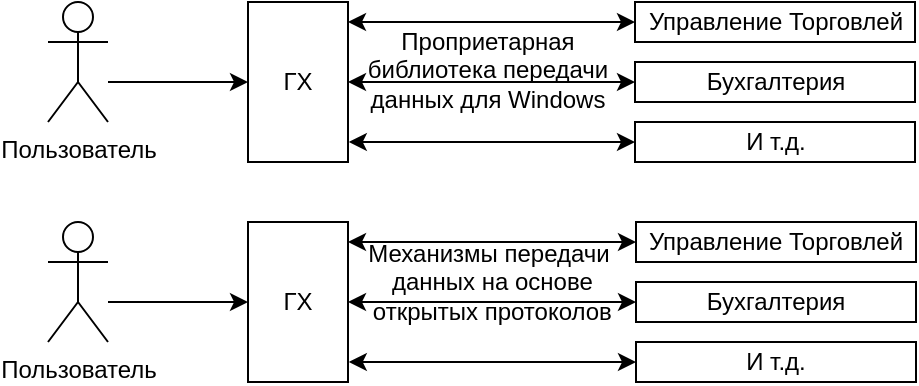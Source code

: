 <mxfile version="22.0.8" type="github">
  <diagram name="Страница — 1" id="Qci7-uP9BcrX-okuD9zf">
    <mxGraphModel dx="784" dy="445" grid="1" gridSize="10" guides="1" tooltips="1" connect="1" arrows="1" fold="1" page="1" pageScale="1" pageWidth="827" pageHeight="1169" math="0" shadow="0">
      <root>
        <mxCell id="0" />
        <mxCell id="1" parent="0" />
        <mxCell id="6rcukp_sRqiMKAOFhdiV-4" style="edgeStyle=orthogonalEdgeStyle;rounded=0;orthogonalLoop=1;jettySize=auto;html=1;entryX=0;entryY=0.5;entryDx=0;entryDy=0;" edge="1" parent="1" source="6rcukp_sRqiMKAOFhdiV-2" target="6rcukp_sRqiMKAOFhdiV-3">
          <mxGeometry relative="1" as="geometry">
            <Array as="points">
              <mxPoint x="100" y="360" />
              <mxPoint x="100" y="360" />
            </Array>
          </mxGeometry>
        </mxCell>
        <mxCell id="6rcukp_sRqiMKAOFhdiV-2" value="Пользователь" style="shape=umlActor;verticalLabelPosition=bottom;verticalAlign=top;html=1;outlineConnect=0;" vertex="1" parent="1">
          <mxGeometry x="50" y="320" width="30" height="60" as="geometry" />
        </mxCell>
        <mxCell id="6rcukp_sRqiMKAOFhdiV-3" value="ГХ" style="rounded=0;whiteSpace=wrap;html=1;" vertex="1" parent="1">
          <mxGeometry x="150" y="320" width="50" height="80" as="geometry" />
        </mxCell>
        <mxCell id="6rcukp_sRqiMKAOFhdiV-5" value="Управление Торговлей" style="rounded=0;whiteSpace=wrap;html=1;" vertex="1" parent="1">
          <mxGeometry x="343.5" y="320" width="140" height="20" as="geometry" />
        </mxCell>
        <mxCell id="6rcukp_sRqiMKAOFhdiV-6" value="Бухгалтерия" style="rounded=0;whiteSpace=wrap;html=1;" vertex="1" parent="1">
          <mxGeometry x="343.5" y="350" width="140" height="20" as="geometry" />
        </mxCell>
        <mxCell id="6rcukp_sRqiMKAOFhdiV-7" value="И т.д." style="rounded=0;whiteSpace=wrap;html=1;" vertex="1" parent="1">
          <mxGeometry x="343.5" y="380" width="140" height="20" as="geometry" />
        </mxCell>
        <mxCell id="6rcukp_sRqiMKAOFhdiV-12" style="edgeStyle=orthogonalEdgeStyle;rounded=0;orthogonalLoop=1;jettySize=auto;html=1;entryX=1;entryY=0.125;entryDx=0;entryDy=0;entryPerimeter=0;startArrow=classic;startFill=1;" edge="1" parent="1" source="6rcukp_sRqiMKAOFhdiV-5" target="6rcukp_sRqiMKAOFhdiV-3">
          <mxGeometry relative="1" as="geometry" />
        </mxCell>
        <mxCell id="6rcukp_sRqiMKAOFhdiV-13" style="edgeStyle=orthogonalEdgeStyle;rounded=0;orthogonalLoop=1;jettySize=auto;html=1;entryX=1;entryY=0.5;entryDx=0;entryDy=0;startArrow=classic;startFill=1;" edge="1" parent="1" source="6rcukp_sRqiMKAOFhdiV-6" target="6rcukp_sRqiMKAOFhdiV-3">
          <mxGeometry relative="1" as="geometry" />
        </mxCell>
        <mxCell id="6rcukp_sRqiMKAOFhdiV-14" style="edgeStyle=orthogonalEdgeStyle;rounded=0;orthogonalLoop=1;jettySize=auto;html=1;entryX=1.008;entryY=0.875;entryDx=0;entryDy=0;entryPerimeter=0;startArrow=classic;startFill=1;" edge="1" parent="1" source="6rcukp_sRqiMKAOFhdiV-7" target="6rcukp_sRqiMKAOFhdiV-3">
          <mxGeometry relative="1" as="geometry" />
        </mxCell>
        <mxCell id="6rcukp_sRqiMKAOFhdiV-15" style="edgeStyle=orthogonalEdgeStyle;rounded=0;orthogonalLoop=1;jettySize=auto;html=1;entryX=0;entryY=0.5;entryDx=0;entryDy=0;" edge="1" source="6rcukp_sRqiMKAOFhdiV-16" target="6rcukp_sRqiMKAOFhdiV-17" parent="1">
          <mxGeometry relative="1" as="geometry">
            <Array as="points">
              <mxPoint x="100" y="470" />
              <mxPoint x="100" y="470" />
            </Array>
          </mxGeometry>
        </mxCell>
        <mxCell id="6rcukp_sRqiMKAOFhdiV-16" value="Пользователь" style="shape=umlActor;verticalLabelPosition=bottom;verticalAlign=top;html=1;outlineConnect=0;" vertex="1" parent="1">
          <mxGeometry x="50" y="430" width="30" height="60" as="geometry" />
        </mxCell>
        <mxCell id="6rcukp_sRqiMKAOFhdiV-17" value="ГХ" style="rounded=0;whiteSpace=wrap;html=1;" vertex="1" parent="1">
          <mxGeometry x="150" y="430" width="50" height="80" as="geometry" />
        </mxCell>
        <mxCell id="6rcukp_sRqiMKAOFhdiV-18" value="Управление Торговлей" style="rounded=0;whiteSpace=wrap;html=1;" vertex="1" parent="1">
          <mxGeometry x="344" y="430" width="140" height="20" as="geometry" />
        </mxCell>
        <mxCell id="6rcukp_sRqiMKAOFhdiV-19" value="Бухгалтерия" style="rounded=0;whiteSpace=wrap;html=1;" vertex="1" parent="1">
          <mxGeometry x="344" y="460" width="140" height="20" as="geometry" />
        </mxCell>
        <mxCell id="6rcukp_sRqiMKAOFhdiV-20" value="И т.д." style="rounded=0;whiteSpace=wrap;html=1;" vertex="1" parent="1">
          <mxGeometry x="344" y="490" width="140" height="20" as="geometry" />
        </mxCell>
        <mxCell id="6rcukp_sRqiMKAOFhdiV-21" style="edgeStyle=orthogonalEdgeStyle;rounded=0;orthogonalLoop=1;jettySize=auto;html=1;entryX=1;entryY=0.125;entryDx=0;entryDy=0;entryPerimeter=0;startArrow=classic;startFill=1;" edge="1" source="6rcukp_sRqiMKAOFhdiV-18" target="6rcukp_sRqiMKAOFhdiV-17" parent="1">
          <mxGeometry relative="1" as="geometry" />
        </mxCell>
        <mxCell id="6rcukp_sRqiMKAOFhdiV-22" style="edgeStyle=orthogonalEdgeStyle;rounded=0;orthogonalLoop=1;jettySize=auto;html=1;entryX=1;entryY=0.5;entryDx=0;entryDy=0;startArrow=classic;startFill=1;" edge="1" source="6rcukp_sRqiMKAOFhdiV-19" target="6rcukp_sRqiMKAOFhdiV-17" parent="1">
          <mxGeometry relative="1" as="geometry" />
        </mxCell>
        <mxCell id="6rcukp_sRqiMKAOFhdiV-23" style="edgeStyle=orthogonalEdgeStyle;rounded=0;orthogonalLoop=1;jettySize=auto;html=1;entryX=1.008;entryY=0.875;entryDx=0;entryDy=0;entryPerimeter=0;startArrow=classic;startFill=1;" edge="1" source="6rcukp_sRqiMKAOFhdiV-20" target="6rcukp_sRqiMKAOFhdiV-17" parent="1">
          <mxGeometry relative="1" as="geometry" />
        </mxCell>
        <mxCell id="6rcukp_sRqiMKAOFhdiV-24" value="Проприетарная библиотека передачи данных для Windows" style="text;html=1;strokeColor=none;fillColor=none;align=center;verticalAlign=middle;whiteSpace=wrap;rounded=0;" vertex="1" parent="1">
          <mxGeometry x="205" y="327.5" width="130" height="52.5" as="geometry" />
        </mxCell>
        <mxCell id="6rcukp_sRqiMKAOFhdiV-27" value="Механизмы передачи&lt;br&gt;&amp;nbsp;данных на основе&lt;br&gt;&amp;nbsp;открытых протоколов" style="text;html=1;align=center;verticalAlign=middle;resizable=0;points=[];autosize=1;strokeColor=none;fillColor=none;" vertex="1" parent="1">
          <mxGeometry x="195" y="430" width="150" height="60" as="geometry" />
        </mxCell>
      </root>
    </mxGraphModel>
  </diagram>
</mxfile>
